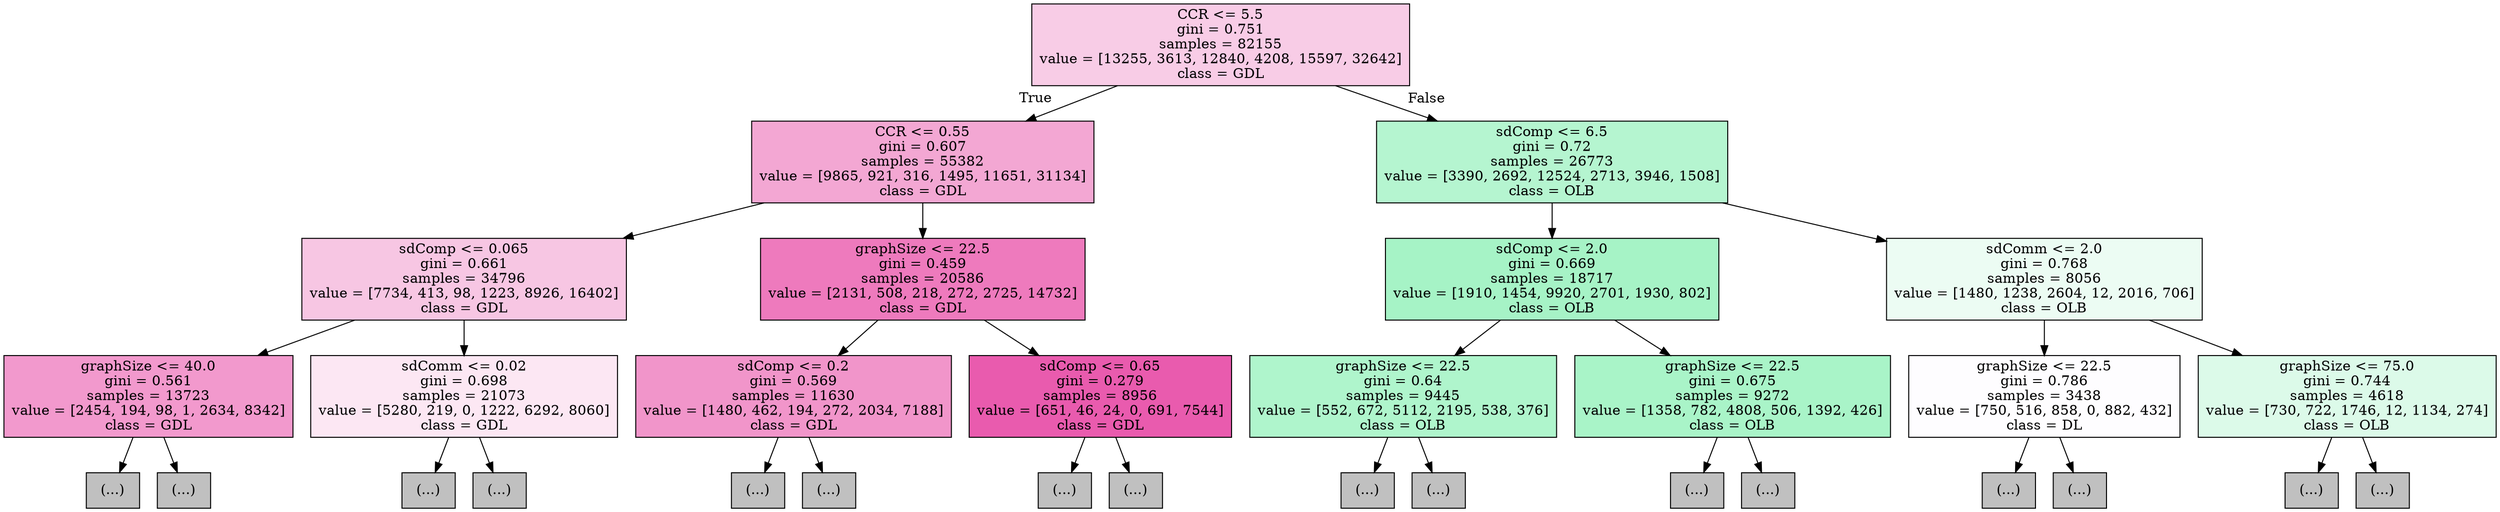 digraph Tree {
node [shape=box, style="filled", color="black"] ;
0 [label="CCR <= 5.5\ngini = 0.751\nsamples = 82155\nvalue = [13255, 3613, 12840, 4208, 15597, 32642]\nclass = GDL", fillcolor="#f8cce6"] ;
1 [label="CCR <= 0.55\ngini = 0.607\nsamples = 55382\nvalue = [9865, 921, 316, 1495, 11651, 31134]\nclass = GDL", fillcolor="#f3a7d3"] ;
0 -> 1 [labeldistance=2.5, labelangle=45, headlabel="True"] ;
2 [label="sdComp <= 0.065\ngini = 0.661\nsamples = 34796\nvalue = [7734, 413, 98, 1223, 8926, 16402]\nclass = GDL", fillcolor="#f7c6e3"] ;
1 -> 2 ;
3 [label="graphSize <= 40.0\ngini = 0.561\nsamples = 13723\nvalue = [2454, 194, 98, 1, 2634, 8342]\nclass = GDL", fillcolor="#f299cd"] ;
2 -> 3 ;
4 [label="(...)", fillcolor="#C0C0C0"] ;
3 -> 4 ;
97 [label="(...)", fillcolor="#C0C0C0"] ;
3 -> 97 ;
146 [label="sdComm <= 0.02\ngini = 0.698\nsamples = 21073\nvalue = [5280, 219, 0, 1222, 6292, 8060]\nclass = GDL", fillcolor="#fce7f3"] ;
2 -> 146 ;
147 [label="(...)", fillcolor="#C0C0C0"] ;
146 -> 147 ;
178 [label="(...)", fillcolor="#C0C0C0"] ;
146 -> 178 ;
241 [label="graphSize <= 22.5\ngini = 0.459\nsamples = 20586\nvalue = [2131, 508, 218, 272, 2725, 14732]\nclass = GDL", fillcolor="#ee7abd"] ;
1 -> 241 ;
242 [label="sdComp <= 0.2\ngini = 0.569\nsamples = 11630\nvalue = [1480, 462, 194, 272, 2034, 7188]\nclass = GDL", fillcolor="#f195ca"] ;
241 -> 242 ;
243 [label="(...)", fillcolor="#C0C0C0"] ;
242 -> 243 ;
266 [label="(...)", fillcolor="#C0C0C0"] ;
242 -> 266 ;
313 [label="sdComp <= 0.65\ngini = 0.279\nsamples = 8956\nvalue = [651, 46, 24, 0, 691, 7544]\nclass = GDL", fillcolor="#e95bae"] ;
241 -> 313 ;
314 [label="(...)", fillcolor="#C0C0C0"] ;
313 -> 314 ;
387 [label="(...)", fillcolor="#C0C0C0"] ;
313 -> 387 ;
454 [label="sdComp <= 6.5\ngini = 0.72\nsamples = 26773\nvalue = [3390, 2692, 12524, 2713, 3946, 1508]\nclass = OLB", fillcolor="#b5f5d0"] ;
0 -> 454 [labeldistance=2.5, labelangle=-45, headlabel="False"] ;
455 [label="sdComp <= 2.0\ngini = 0.669\nsamples = 18717\nvalue = [1910, 1454, 9920, 2701, 1930, 802]\nclass = OLB", fillcolor="#a6f3c6"] ;
454 -> 455 ;
456 [label="graphSize <= 22.5\ngini = 0.64\nsamples = 9445\nvalue = [552, 672, 5112, 2195, 538, 376]\nclass = OLB", fillcolor="#aff5cc"] ;
455 -> 456 ;
457 [label="(...)", fillcolor="#C0C0C0"] ;
456 -> 457 ;
480 [label="(...)", fillcolor="#C0C0C0"] ;
456 -> 480 ;
551 [label="graphSize <= 22.5\ngini = 0.675\nsamples = 9272\nvalue = [1358, 782, 4808, 506, 1392, 426]\nclass = OLB", fillcolor="#a9f4c8"] ;
455 -> 551 ;
552 [label="(...)", fillcolor="#C0C0C0"] ;
551 -> 552 ;
575 [label="(...)", fillcolor="#C0C0C0"] ;
551 -> 575 ;
646 [label="sdComm <= 2.0\ngini = 0.768\nsamples = 8056\nvalue = [1480, 1238, 2604, 12, 2016, 706]\nclass = OLB", fillcolor="#ecfcf3"] ;
454 -> 646 ;
647 [label="graphSize <= 22.5\ngini = 0.786\nsamples = 3438\nvalue = [750, 516, 858, 0, 882, 432]\nclass = DL", fillcolor="#fefdff"] ;
646 -> 647 ;
648 [label="(...)", fillcolor="#C0C0C0"] ;
647 -> 648 ;
655 [label="(...)", fillcolor="#C0C0C0"] ;
647 -> 655 ;
678 [label="graphSize <= 75.0\ngini = 0.744\nsamples = 4618\nvalue = [730, 722, 1746, 12, 1134, 274]\nclass = OLB", fillcolor="#dcfae9"] ;
646 -> 678 ;
679 [label="(...)", fillcolor="#C0C0C0"] ;
678 -> 679 ;
726 [label="(...)", fillcolor="#C0C0C0"] ;
678 -> 726 ;
}